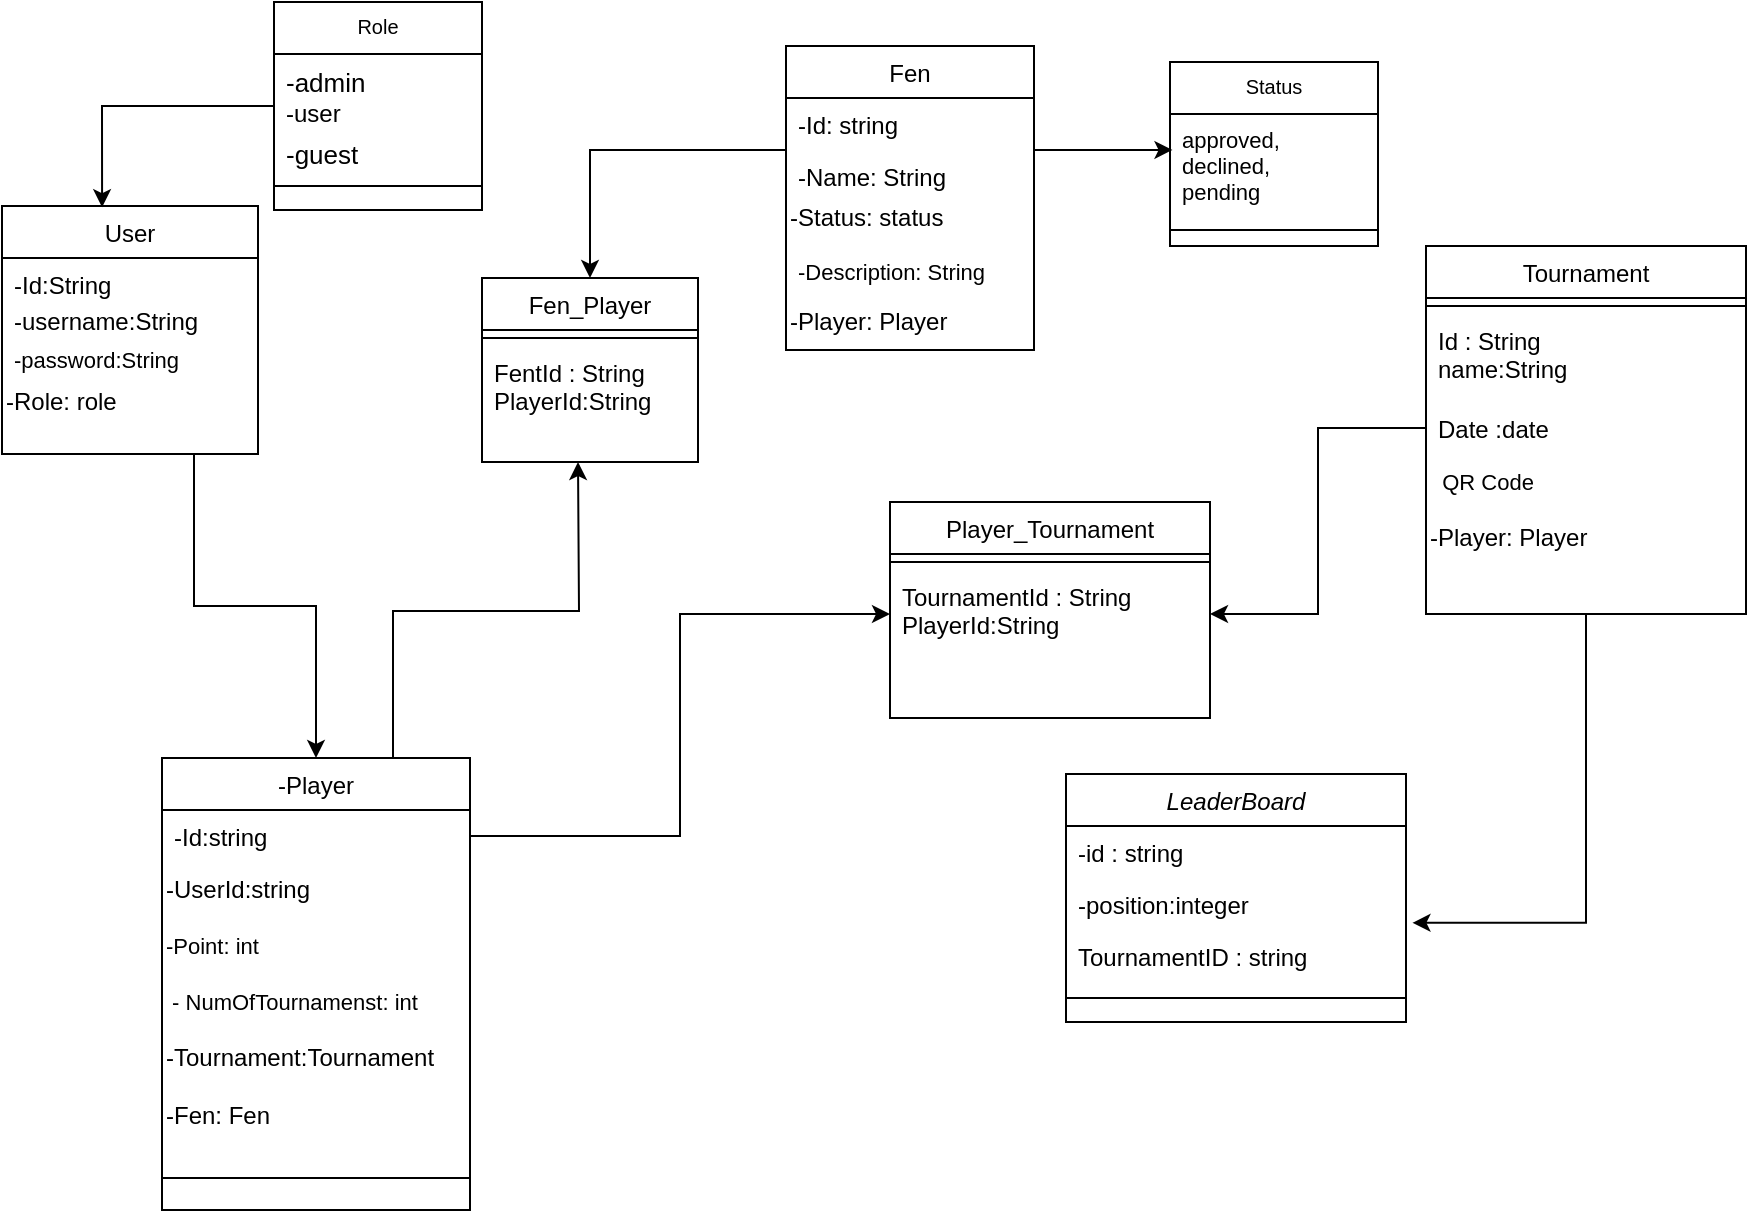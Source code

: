 <mxfile version="20.3.0" type="device"><diagram id="C5RBs43oDa-KdzZeNtuy" name="Page-1"><mxGraphModel dx="1038" dy="649" grid="1" gridSize="4" guides="1" tooltips="1" connect="1" arrows="1" fold="1" page="1" pageScale="1" pageWidth="827" pageHeight="1169" math="0" shadow="0"><root><mxCell id="WIyWlLk6GJQsqaUBKTNV-0"/><mxCell id="WIyWlLk6GJQsqaUBKTNV-1" parent="WIyWlLk6GJQsqaUBKTNV-0"/><mxCell id="zkfFHV4jXpPFQw0GAbJ--6" value="User" style="swimlane;fontStyle=0;align=center;verticalAlign=top;childLayout=stackLayout;horizontal=1;startSize=26;horizontalStack=0;resizeParent=1;resizeLast=0;collapsible=1;marginBottom=0;rounded=0;shadow=0;strokeWidth=1;" parent="WIyWlLk6GJQsqaUBKTNV-1" vertex="1"><mxGeometry x="8" y="108" width="128" height="124" as="geometry"><mxRectangle x="130" y="380" width="160" height="26" as="alternateBounds"/></mxGeometry></mxCell><mxCell id="zkfFHV4jXpPFQw0GAbJ--7" value="-Id:String" style="text;align=left;verticalAlign=top;spacingLeft=4;spacingRight=4;overflow=hidden;rotatable=0;points=[[0,0.5],[1,0.5]];portConstraint=eastwest;fontSize=12;" parent="zkfFHV4jXpPFQw0GAbJ--6" vertex="1"><mxGeometry y="26" width="128" height="18" as="geometry"/></mxCell><mxCell id="zkfFHV4jXpPFQw0GAbJ--8" value="-username:String" style="text;align=left;verticalAlign=top;spacingLeft=4;spacingRight=4;overflow=hidden;rotatable=0;points=[[0,0.5],[1,0.5]];portConstraint=eastwest;rounded=0;shadow=0;html=0;fontSize=12;" parent="zkfFHV4jXpPFQw0GAbJ--6" vertex="1"><mxGeometry y="44" width="128" height="20" as="geometry"/></mxCell><mxCell id="zkfFHV4jXpPFQw0GAbJ--11" value="-password:String&#10;" style="text;align=left;verticalAlign=top;spacingLeft=4;spacingRight=4;overflow=hidden;rotatable=0;points=[[0,0.5],[1,0.5]];portConstraint=eastwest;fontSize=11;" parent="zkfFHV4jXpPFQw0GAbJ--6" vertex="1"><mxGeometry y="64" width="128" height="20" as="geometry"/></mxCell><mxCell id="5BXDkuBKVktq17IL-fgZ-39" value="-Role: role&lt;br&gt;" style="text;html=1;align=left;verticalAlign=middle;resizable=0;points=[];autosize=1;strokeColor=none;fillColor=none;" parent="zkfFHV4jXpPFQw0GAbJ--6" vertex="1"><mxGeometry y="84" width="128" height="28" as="geometry"/></mxCell><mxCell id="zkfFHV4jXpPFQw0GAbJ--17" value="Role" style="swimlane;fontStyle=0;align=center;verticalAlign=top;childLayout=stackLayout;horizontal=1;startSize=26;horizontalStack=0;resizeParent=1;resizeLast=0;collapsible=1;marginBottom=0;rounded=0;shadow=0;strokeWidth=1;fontSize=10;" parent="WIyWlLk6GJQsqaUBKTNV-1" vertex="1"><mxGeometry x="144" y="6" width="104" height="104" as="geometry"><mxRectangle x="550" y="140" width="160" height="26" as="alternateBounds"/></mxGeometry></mxCell><mxCell id="zkfFHV4jXpPFQw0GAbJ--18" value="-admin" style="text;align=left;verticalAlign=top;spacingLeft=4;spacingRight=4;overflow=hidden;rotatable=0;points=[[0,0.5],[1,0.5]];portConstraint=eastwest;fontSize=13;" parent="zkfFHV4jXpPFQw0GAbJ--17" vertex="1"><mxGeometry y="26" width="104" height="16" as="geometry"/></mxCell><mxCell id="zkfFHV4jXpPFQw0GAbJ--19" value="-user" style="text;align=left;verticalAlign=top;spacingLeft=4;spacingRight=4;overflow=hidden;rotatable=0;points=[[0,0.5],[1,0.5]];portConstraint=eastwest;rounded=0;shadow=0;html=0;fontSize=12;" parent="zkfFHV4jXpPFQw0GAbJ--17" vertex="1"><mxGeometry y="42" width="104" height="20" as="geometry"/></mxCell><mxCell id="tFuqucRr_5S2QOKRkH7F-2" value="-guest" style="text;align=left;verticalAlign=top;spacingLeft=4;spacingRight=4;overflow=hidden;rotatable=0;points=[[0,0.5],[1,0.5]];portConstraint=eastwest;fontSize=13;" parent="zkfFHV4jXpPFQw0GAbJ--17" vertex="1"><mxGeometry y="62" width="104" height="26" as="geometry"/></mxCell><mxCell id="zkfFHV4jXpPFQw0GAbJ--23" value="" style="line;html=1;strokeWidth=1;align=left;verticalAlign=middle;spacingTop=-1;spacingLeft=3;spacingRight=3;rotatable=0;labelPosition=right;points=[];portConstraint=eastwest;" parent="zkfFHV4jXpPFQw0GAbJ--17" vertex="1"><mxGeometry y="88" width="104" height="8" as="geometry"/></mxCell><mxCell id="yFizHJpjHGAWhz1GAgKG-4" style="edgeStyle=orthogonalEdgeStyle;rounded=0;orthogonalLoop=1;jettySize=auto;html=1;exitX=0.75;exitY=0;exitDx=0;exitDy=0;" parent="WIyWlLk6GJQsqaUBKTNV-1" source="5BXDkuBKVktq17IL-fgZ-6" edge="1"><mxGeometry relative="1" as="geometry"><mxPoint x="296" y="236" as="targetPoint"/></mxGeometry></mxCell><mxCell id="5BXDkuBKVktq17IL-fgZ-6" value="-Player" style="swimlane;fontStyle=0;align=center;verticalAlign=top;childLayout=stackLayout;horizontal=1;startSize=26;horizontalStack=0;resizeParent=1;resizeLast=0;collapsible=1;marginBottom=0;rounded=0;shadow=0;strokeWidth=1;" parent="WIyWlLk6GJQsqaUBKTNV-1" vertex="1"><mxGeometry x="88" y="384" width="154" height="226" as="geometry"><mxRectangle x="130" y="380" width="160" height="26" as="alternateBounds"/></mxGeometry></mxCell><mxCell id="5BXDkuBKVktq17IL-fgZ-7" value="-Id:string" style="text;align=left;verticalAlign=top;spacingLeft=4;spacingRight=4;overflow=hidden;rotatable=0;points=[[0,0.5],[1,0.5]];portConstraint=eastwest;" parent="5BXDkuBKVktq17IL-fgZ-6" vertex="1"><mxGeometry y="26" width="154" height="26" as="geometry"/></mxCell><mxCell id="luJvmqVoVWW3Ywy2W5K7-1" value="&lt;span style=&quot;&quot;&gt;-UserId:string&lt;/span&gt;" style="text;html=1;align=left;verticalAlign=middle;resizable=0;points=[];autosize=1;strokeColor=none;fillColor=none;" vertex="1" parent="5BXDkuBKVktq17IL-fgZ-6"><mxGeometry y="52" width="154" height="28" as="geometry"/></mxCell><mxCell id="5BXDkuBKVktq17IL-fgZ-71" value="-Point: int&amp;nbsp;" style="text;html=1;align=left;verticalAlign=middle;resizable=0;points=[];autosize=1;strokeColor=none;fillColor=none;fontSize=11;" parent="5BXDkuBKVktq17IL-fgZ-6" vertex="1"><mxGeometry y="80" width="154" height="28" as="geometry"/></mxCell><mxCell id="5BXDkuBKVktq17IL-fgZ-66" value="&amp;nbsp;- NumOfTournamenst: int" style="text;html=1;align=left;verticalAlign=middle;resizable=0;points=[];autosize=1;strokeColor=none;fillColor=none;fontSize=11;" parent="5BXDkuBKVktq17IL-fgZ-6" vertex="1"><mxGeometry y="108" width="154" height="28" as="geometry"/></mxCell><mxCell id="luJvmqVoVWW3Ywy2W5K7-15" value="-Tournament:Tournament" style="text;html=1;align=left;verticalAlign=middle;resizable=0;points=[];autosize=1;strokeColor=none;fillColor=none;" vertex="1" parent="5BXDkuBKVktq17IL-fgZ-6"><mxGeometry y="136" width="154" height="28" as="geometry"/></mxCell><mxCell id="luJvmqVoVWW3Ywy2W5K7-18" value="-Fen: Fen" style="text;html=1;strokeColor=none;fillColor=none;align=left;verticalAlign=middle;whiteSpace=wrap;rounded=0;" vertex="1" parent="5BXDkuBKVktq17IL-fgZ-6"><mxGeometry y="164" width="154" height="30" as="geometry"/></mxCell><mxCell id="5BXDkuBKVktq17IL-fgZ-10" value="" style="line;html=1;strokeWidth=1;align=left;verticalAlign=middle;spacingTop=-1;spacingLeft=3;spacingRight=3;rotatable=0;labelPosition=right;points=[];portConstraint=eastwest;" parent="5BXDkuBKVktq17IL-fgZ-6" vertex="1"><mxGeometry y="194" width="154" height="32" as="geometry"/></mxCell><mxCell id="5BXDkuBKVktq17IL-fgZ-24" value="LeaderBoard" style="swimlane;fontStyle=2;align=center;verticalAlign=top;childLayout=stackLayout;horizontal=1;startSize=26;horizontalStack=0;resizeParent=1;resizeLast=0;collapsible=1;marginBottom=0;rounded=0;shadow=0;strokeWidth=1;" parent="WIyWlLk6GJQsqaUBKTNV-1" vertex="1"><mxGeometry x="540" y="392" width="170" height="124" as="geometry"><mxRectangle x="230" y="140" width="160" height="26" as="alternateBounds"/></mxGeometry></mxCell><mxCell id="5BXDkuBKVktq17IL-fgZ-25" value="-id : string&#10;" style="text;align=left;verticalAlign=top;spacingLeft=4;spacingRight=4;overflow=hidden;rotatable=0;points=[[0,0.5],[1,0.5]];portConstraint=eastwest;rounded=0;shadow=0;html=0;" parent="5BXDkuBKVktq17IL-fgZ-24" vertex="1"><mxGeometry y="26" width="170" height="26" as="geometry"/></mxCell><mxCell id="5BXDkuBKVktq17IL-fgZ-26" value="-position:integer" style="text;align=left;verticalAlign=top;spacingLeft=4;spacingRight=4;overflow=hidden;rotatable=0;points=[[0,0.5],[1,0.5]];portConstraint=eastwest;rounded=0;shadow=0;html=0;" parent="5BXDkuBKVktq17IL-fgZ-24" vertex="1"><mxGeometry y="52" width="170" height="26" as="geometry"/></mxCell><mxCell id="5BXDkuBKVktq17IL-fgZ-27" value="TournamentID : string" style="text;align=left;verticalAlign=top;spacingLeft=4;spacingRight=4;overflow=hidden;rotatable=0;points=[[0,0.5],[1,0.5]];portConstraint=eastwest;" parent="5BXDkuBKVktq17IL-fgZ-24" vertex="1"><mxGeometry y="78" width="170" height="26" as="geometry"/></mxCell><mxCell id="5BXDkuBKVktq17IL-fgZ-28" value="" style="line;html=1;strokeWidth=1;align=left;verticalAlign=middle;spacingTop=-1;spacingLeft=3;spacingRight=3;rotatable=0;labelPosition=right;points=[];portConstraint=eastwest;" parent="5BXDkuBKVktq17IL-fgZ-24" vertex="1"><mxGeometry y="104" width="170" height="16" as="geometry"/></mxCell><mxCell id="tFuqucRr_5S2QOKRkH7F-3" style="edgeStyle=orthogonalEdgeStyle;rounded=0;orthogonalLoop=1;jettySize=auto;html=1;fontSize=13;exitX=0.75;exitY=1;exitDx=0;exitDy=0;" parent="WIyWlLk6GJQsqaUBKTNV-1" source="zkfFHV4jXpPFQw0GAbJ--6" target="5BXDkuBKVktq17IL-fgZ-6" edge="1"><mxGeometry relative="1" as="geometry"/></mxCell><mxCell id="5BXDkuBKVktq17IL-fgZ-43" value="Fen" style="swimlane;fontStyle=0;align=center;verticalAlign=top;childLayout=stackLayout;horizontal=1;startSize=26;horizontalStack=0;resizeParent=1;resizeLast=0;collapsible=1;marginBottom=0;rounded=0;shadow=0;strokeWidth=1;" parent="WIyWlLk6GJQsqaUBKTNV-1" vertex="1"><mxGeometry x="400" y="28" width="124" height="152" as="geometry"><mxRectangle x="130" y="380" width="160" height="26" as="alternateBounds"/></mxGeometry></mxCell><mxCell id="5BXDkuBKVktq17IL-fgZ-44" value="-Id: string" style="text;align=left;verticalAlign=top;spacingLeft=4;spacingRight=4;overflow=hidden;rotatable=0;points=[[0,0.5],[1,0.5]];portConstraint=eastwest;fontSize=12;" parent="5BXDkuBKVktq17IL-fgZ-43" vertex="1"><mxGeometry y="26" width="124" height="26" as="geometry"/></mxCell><mxCell id="5BXDkuBKVktq17IL-fgZ-45" value="-Name: String" style="text;align=left;verticalAlign=top;spacingLeft=4;spacingRight=4;overflow=hidden;rotatable=0;points=[[0,0.5],[1,0.5]];portConstraint=eastwest;rounded=0;shadow=0;html=0;fontSize=12;" parent="5BXDkuBKVktq17IL-fgZ-43" vertex="1"><mxGeometry y="52" width="124" height="20" as="geometry"/></mxCell><mxCell id="5BXDkuBKVktq17IL-fgZ-48" value="-Status: status" style="text;html=1;strokeColor=none;fillColor=none;align=left;verticalAlign=middle;whiteSpace=wrap;rounded=0;fontSize=12;" parent="5BXDkuBKVktq17IL-fgZ-43" vertex="1"><mxGeometry y="72" width="124" height="28" as="geometry"/></mxCell><mxCell id="5BXDkuBKVktq17IL-fgZ-46" value="-Description: String" style="text;align=left;verticalAlign=top;spacingLeft=4;spacingRight=4;overflow=hidden;rotatable=0;points=[[0,0.5],[1,0.5]];portConstraint=eastwest;fontSize=11;" parent="5BXDkuBKVktq17IL-fgZ-43" vertex="1"><mxGeometry y="100" width="124" height="24" as="geometry"/></mxCell><mxCell id="luJvmqVoVWW3Ywy2W5K7-19" value="-Player: Player" style="text;html=1;align=left;verticalAlign=middle;resizable=0;points=[];autosize=1;strokeColor=none;fillColor=none;" vertex="1" parent="5BXDkuBKVktq17IL-fgZ-43"><mxGeometry y="124" width="124" height="28" as="geometry"/></mxCell><mxCell id="5BXDkuBKVktq17IL-fgZ-49" value="Status" style="swimlane;fontStyle=0;align=center;verticalAlign=top;childLayout=stackLayout;horizontal=1;startSize=26;horizontalStack=0;resizeParent=1;resizeLast=0;collapsible=1;marginBottom=0;rounded=0;shadow=0;strokeWidth=1;fontSize=10;" parent="WIyWlLk6GJQsqaUBKTNV-1" vertex="1"><mxGeometry x="592" y="36" width="104" height="92" as="geometry"><mxRectangle x="550" y="140" width="160" height="26" as="alternateBounds"/></mxGeometry></mxCell><mxCell id="5BXDkuBKVktq17IL-fgZ-51" value="approved, &#10;declined, &#10;pending" style="text;align=left;verticalAlign=top;spacingLeft=4;spacingRight=4;overflow=hidden;rotatable=0;points=[[0,0.5],[1,0.5]];portConstraint=eastwest;rounded=0;shadow=0;html=0;fontSize=11;" parent="5BXDkuBKVktq17IL-fgZ-49" vertex="1"><mxGeometry y="26" width="104" height="54" as="geometry"/></mxCell><mxCell id="5BXDkuBKVktq17IL-fgZ-52" value="" style="line;html=1;strokeWidth=1;align=left;verticalAlign=middle;spacingTop=-1;spacingLeft=3;spacingRight=3;rotatable=0;labelPosition=right;points=[];portConstraint=eastwest;" parent="5BXDkuBKVktq17IL-fgZ-49" vertex="1"><mxGeometry y="80" width="104" height="8" as="geometry"/></mxCell><mxCell id="luJvmqVoVWW3Ywy2W5K7-9" style="edgeStyle=orthogonalEdgeStyle;rounded=0;orthogonalLoop=1;jettySize=auto;html=1;exitX=0.5;exitY=1;exitDx=0;exitDy=0;entryX=1.019;entryY=-0.138;entryDx=0;entryDy=0;entryPerimeter=0;" edge="1" parent="WIyWlLk6GJQsqaUBKTNV-1" source="5BXDkuBKVktq17IL-fgZ-54" target="5BXDkuBKVktq17IL-fgZ-27"><mxGeometry relative="1" as="geometry"/></mxCell><mxCell id="5BXDkuBKVktq17IL-fgZ-54" value="Tournament" style="swimlane;fontStyle=0;align=center;verticalAlign=top;childLayout=stackLayout;horizontal=1;startSize=26;horizontalStack=0;resizeParent=1;resizeLast=0;collapsible=1;marginBottom=0;rounded=0;shadow=0;strokeWidth=1;" parent="WIyWlLk6GJQsqaUBKTNV-1" vertex="1"><mxGeometry x="720" y="128" width="160" height="184" as="geometry"><mxRectangle x="340" y="380" width="170" height="26" as="alternateBounds"/></mxGeometry></mxCell><mxCell id="5BXDkuBKVktq17IL-fgZ-55" value="" style="line;html=1;strokeWidth=1;align=left;verticalAlign=middle;spacingTop=-1;spacingLeft=3;spacingRight=3;rotatable=0;labelPosition=right;points=[];portConstraint=eastwest;" parent="5BXDkuBKVktq17IL-fgZ-54" vertex="1"><mxGeometry y="26" width="160" height="8" as="geometry"/></mxCell><mxCell id="5BXDkuBKVktq17IL-fgZ-56" value="Id : String&#10;name:String" style="text;align=left;verticalAlign=top;spacingLeft=4;spacingRight=4;overflow=hidden;rotatable=0;points=[[0,0.5],[1,0.5]];portConstraint=eastwest;" parent="5BXDkuBKVktq17IL-fgZ-54" vertex="1"><mxGeometry y="34" width="160" height="44" as="geometry"/></mxCell><mxCell id="5BXDkuBKVktq17IL-fgZ-57" value="Date :date" style="text;align=left;verticalAlign=top;spacingLeft=4;spacingRight=4;overflow=hidden;rotatable=0;points=[[0,0.5],[1,0.5]];portConstraint=eastwest;" parent="5BXDkuBKVktq17IL-fgZ-54" vertex="1"><mxGeometry y="78" width="160" height="26" as="geometry"/></mxCell><mxCell id="5BXDkuBKVktq17IL-fgZ-61" value="&amp;nbsp; QR Code" style="text;html=1;align=left;verticalAlign=middle;resizable=0;points=[];autosize=1;strokeColor=none;fillColor=none;fontSize=11;" parent="5BXDkuBKVktq17IL-fgZ-54" vertex="1"><mxGeometry y="104" width="160" height="28" as="geometry"/></mxCell><mxCell id="luJvmqVoVWW3Ywy2W5K7-16" value="-Player: Player" style="text;html=1;strokeColor=none;fillColor=none;align=left;verticalAlign=middle;whiteSpace=wrap;rounded=0;" vertex="1" parent="5BXDkuBKVktq17IL-fgZ-54"><mxGeometry y="132" width="160" height="28" as="geometry"/></mxCell><mxCell id="s8VS1jtCg3voPDheQRuz-24" value="Player_Tournament&#10;" style="swimlane;fontStyle=0;align=center;verticalAlign=top;childLayout=stackLayout;horizontal=1;startSize=26;horizontalStack=0;resizeParent=1;resizeLast=0;collapsible=1;marginBottom=0;rounded=0;shadow=0;strokeWidth=1;" parent="WIyWlLk6GJQsqaUBKTNV-1" vertex="1"><mxGeometry x="452" y="256" width="160" height="108" as="geometry"><mxRectangle x="340" y="380" width="170" height="26" as="alternateBounds"/></mxGeometry></mxCell><mxCell id="s8VS1jtCg3voPDheQRuz-25" value="" style="line;html=1;strokeWidth=1;align=left;verticalAlign=middle;spacingTop=-1;spacingLeft=3;spacingRight=3;rotatable=0;labelPosition=right;points=[];portConstraint=eastwest;" parent="s8VS1jtCg3voPDheQRuz-24" vertex="1"><mxGeometry y="26" width="160" height="8" as="geometry"/></mxCell><mxCell id="s8VS1jtCg3voPDheQRuz-26" value="TournamentId : String&#10;PlayerId:String" style="text;align=left;verticalAlign=top;spacingLeft=4;spacingRight=4;overflow=hidden;rotatable=0;points=[[0,0.5],[1,0.5]];portConstraint=eastwest;" parent="s8VS1jtCg3voPDheQRuz-24" vertex="1"><mxGeometry y="34" width="160" height="44" as="geometry"/></mxCell><mxCell id="s8VS1jtCg3voPDheQRuz-33" style="edgeStyle=orthogonalEdgeStyle;rounded=0;orthogonalLoop=1;jettySize=auto;html=1;" parent="WIyWlLk6GJQsqaUBKTNV-1" source="5BXDkuBKVktq17IL-fgZ-7" target="s8VS1jtCg3voPDheQRuz-26" edge="1"><mxGeometry relative="1" as="geometry"/></mxCell><mxCell id="yFizHJpjHGAWhz1GAgKG-0" value="Fen_Player" style="swimlane;fontStyle=0;align=center;verticalAlign=top;childLayout=stackLayout;horizontal=1;startSize=26;horizontalStack=0;resizeParent=1;resizeLast=0;collapsible=1;marginBottom=0;rounded=0;shadow=0;strokeWidth=1;" parent="WIyWlLk6GJQsqaUBKTNV-1" vertex="1"><mxGeometry x="248" y="144" width="108" height="92" as="geometry"><mxRectangle x="340" y="380" width="170" height="26" as="alternateBounds"/></mxGeometry></mxCell><mxCell id="yFizHJpjHGAWhz1GAgKG-1" value="" style="line;html=1;strokeWidth=1;align=left;verticalAlign=middle;spacingTop=-1;spacingLeft=3;spacingRight=3;rotatable=0;labelPosition=right;points=[];portConstraint=eastwest;" parent="yFizHJpjHGAWhz1GAgKG-0" vertex="1"><mxGeometry y="26" width="108" height="8" as="geometry"/></mxCell><mxCell id="yFizHJpjHGAWhz1GAgKG-2" value="FentId : String&#10;PlayerId:String" style="text;align=left;verticalAlign=top;spacingLeft=4;spacingRight=4;overflow=hidden;rotatable=0;points=[[0,0.5],[1,0.5]];portConstraint=eastwest;" parent="yFizHJpjHGAWhz1GAgKG-0" vertex="1"><mxGeometry y="34" width="108" height="44" as="geometry"/></mxCell><mxCell id="luJvmqVoVWW3Ywy2W5K7-4" style="edgeStyle=orthogonalEdgeStyle;rounded=0;orthogonalLoop=1;jettySize=auto;html=1;exitX=0;exitY=0.5;exitDx=0;exitDy=0;entryX=0.391;entryY=0.005;entryDx=0;entryDy=0;entryPerimeter=0;" edge="1" parent="WIyWlLk6GJQsqaUBKTNV-1" source="zkfFHV4jXpPFQw0GAbJ--19" target="zkfFHV4jXpPFQw0GAbJ--6"><mxGeometry relative="1" as="geometry"/></mxCell><mxCell id="luJvmqVoVWW3Ywy2W5K7-5" style="edgeStyle=orthogonalEdgeStyle;rounded=0;orthogonalLoop=1;jettySize=auto;html=1;exitX=1;exitY=0;exitDx=0;exitDy=0;entryX=0.012;entryY=0.333;entryDx=0;entryDy=0;entryPerimeter=0;" edge="1" parent="WIyWlLk6GJQsqaUBKTNV-1" source="5BXDkuBKVktq17IL-fgZ-48" target="5BXDkuBKVktq17IL-fgZ-51"><mxGeometry relative="1" as="geometry"/></mxCell><mxCell id="luJvmqVoVWW3Ywy2W5K7-6" style="edgeStyle=orthogonalEdgeStyle;rounded=0;orthogonalLoop=1;jettySize=auto;html=1;exitX=0;exitY=0.5;exitDx=0;exitDy=0;entryX=1;entryY=0.5;entryDx=0;entryDy=0;" edge="1" parent="WIyWlLk6GJQsqaUBKTNV-1" source="5BXDkuBKVktq17IL-fgZ-57" target="s8VS1jtCg3voPDheQRuz-26"><mxGeometry relative="1" as="geometry"/></mxCell><mxCell id="luJvmqVoVWW3Ywy2W5K7-12" style="edgeStyle=orthogonalEdgeStyle;rounded=0;orthogonalLoop=1;jettySize=auto;html=1;exitX=0;exitY=0;exitDx=0;exitDy=0;entryX=0.5;entryY=0;entryDx=0;entryDy=0;" edge="1" parent="WIyWlLk6GJQsqaUBKTNV-1" source="5BXDkuBKVktq17IL-fgZ-48" target="yFizHJpjHGAWhz1GAgKG-0"><mxGeometry relative="1" as="geometry"/></mxCell></root></mxGraphModel></diagram></mxfile>